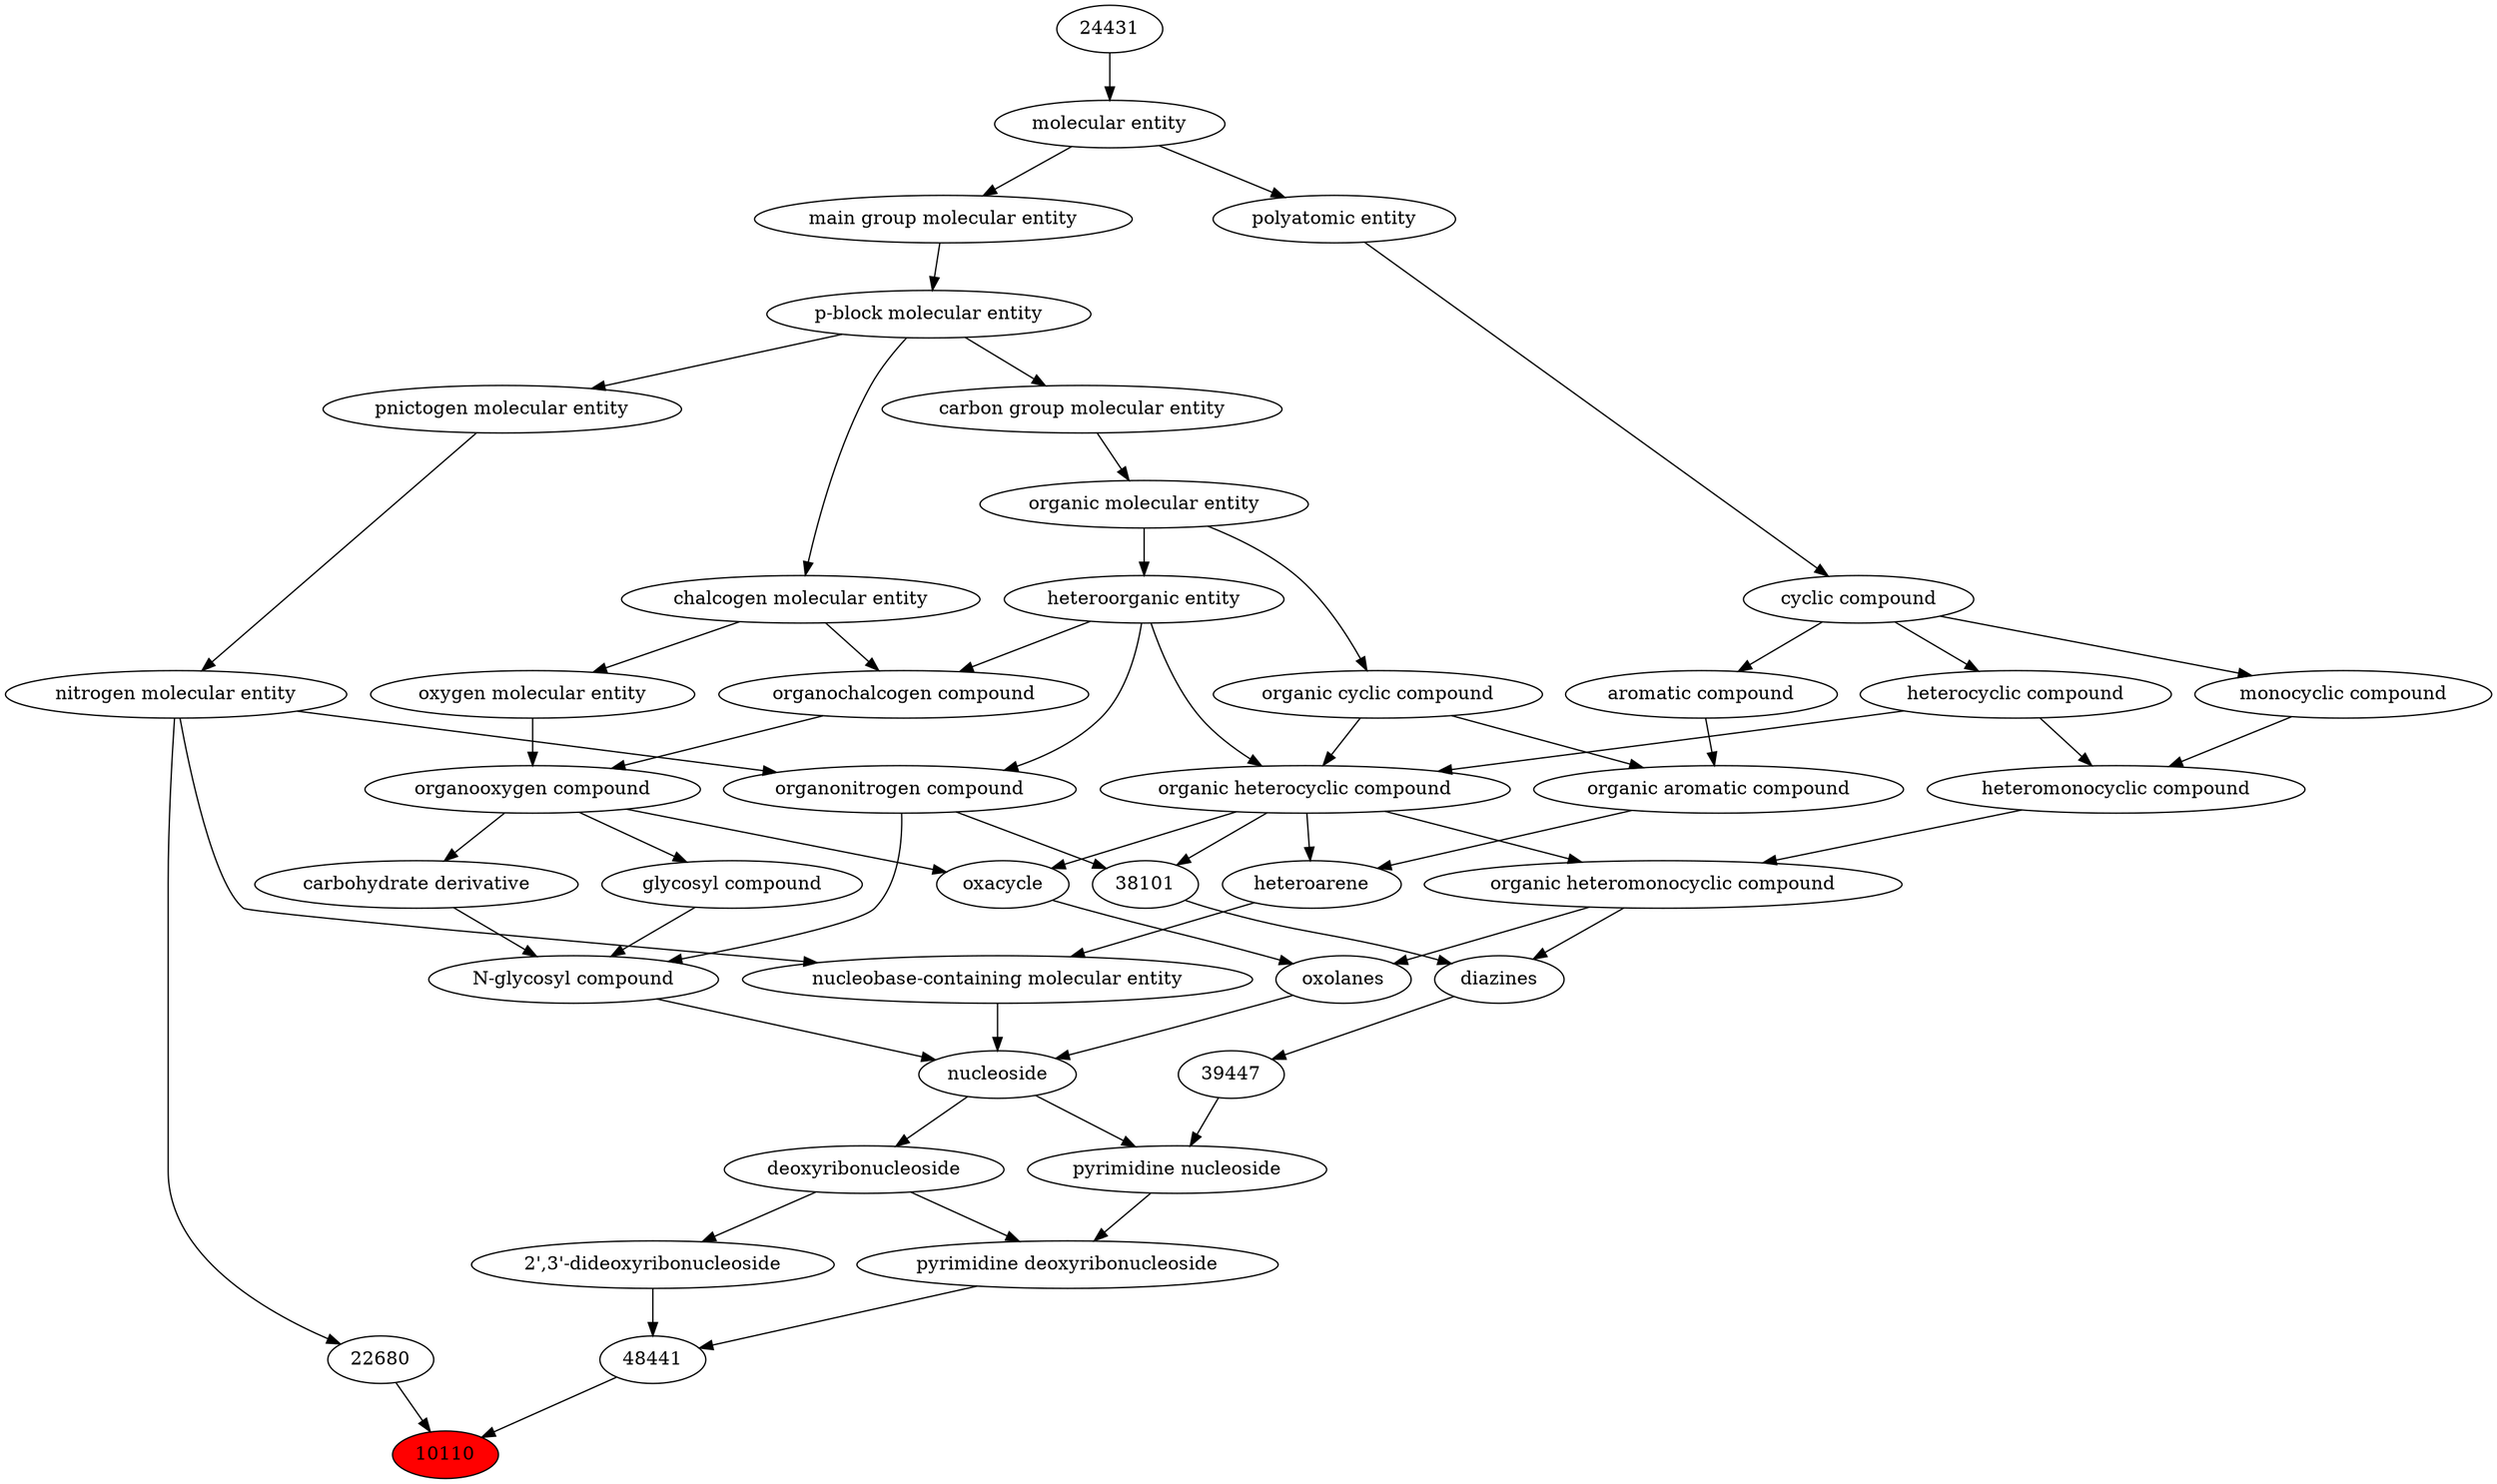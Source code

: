 digraph tree{ 
10110 [label="10110" fillcolor=red style=filled]
48441 -> 10110
22680 -> 10110
48441 [label="48441"]
47945 -> 48441
68472 -> 48441
22680 [label="22680"]
51143 -> 22680
47945 [label="2',3'-dideoxyribonucleoside"]
23636 -> 47945
68472 [label="pyrimidine deoxyribonucleoside"]
23636 -> 68472
26440 -> 68472
51143 [label="nitrogen molecular entity"]
33302 -> 51143
23636 [label="deoxyribonucleoside"]
33838 -> 23636
26440 [label="pyrimidine nucleoside"]
39447 -> 26440
33838 -> 26440
33302 [label="pnictogen molecular entity"]
33675 -> 33302
33838 [label="nucleoside"]
21731 -> 33838
26912 -> 33838
61120 -> 33838
39447 [label="39447"]
38313 -> 39447
33675 [label="p-block molecular entity"]
33579 -> 33675
21731 [label="N-glycosyl compound"]
35352 -> 21731
63161 -> 21731
63299 -> 21731
26912 [label="oxolanes"]
25693 -> 26912
38104 -> 26912
61120 [label="nucleobase-containing molecular entity"]
33833 -> 61120
51143 -> 61120
38313 [label="diazines"]
25693 -> 38313
38101 -> 38313
33579 [label="main group molecular entity"]
23367 -> 33579
35352 [label="organonitrogen compound"]
51143 -> 35352
33285 -> 35352
63161 [label="glycosyl compound"]
36963 -> 63161
63299 [label="carbohydrate derivative"]
36963 -> 63299
25693 [label="organic heteromonocyclic compound"]
33670 -> 25693
24532 -> 25693
38104 [label="oxacycle"]
24532 -> 38104
36963 -> 38104
33833 [label="heteroarene"]
33659 -> 33833
24532 -> 33833
38101 [label="38101"]
24532 -> 38101
35352 -> 38101
23367 [label="molecular entity"]
24431 -> 23367
33285 [label="heteroorganic entity"]
50860 -> 33285
36963 [label="organooxygen compound"]
36962 -> 36963
25806 -> 36963
33670 [label="heteromonocyclic compound"]
5686 -> 33670
33661 -> 33670
24532 [label="organic heterocyclic compound"]
33285 -> 24532
33832 -> 24532
5686 -> 24532
33659 [label="organic aromatic compound"]
33832 -> 33659
33655 -> 33659
24431 [label="24431"]
50860 [label="organic molecular entity"]
33582 -> 50860
36962 [label="organochalcogen compound"]
33285 -> 36962
33304 -> 36962
25806 [label="oxygen molecular entity"]
33304 -> 25806
5686 [label="heterocyclic compound"]
33595 -> 5686
33661 [label="monocyclic compound"]
33595 -> 33661
33832 [label="organic cyclic compound"]
50860 -> 33832
33655 [label="aromatic compound"]
33595 -> 33655
33582 [label="carbon group molecular entity"]
33675 -> 33582
33304 [label="chalcogen molecular entity"]
33675 -> 33304
33595 [label="cyclic compound"]
36357 -> 33595
36357 [label="polyatomic entity"]
23367 -> 36357
}